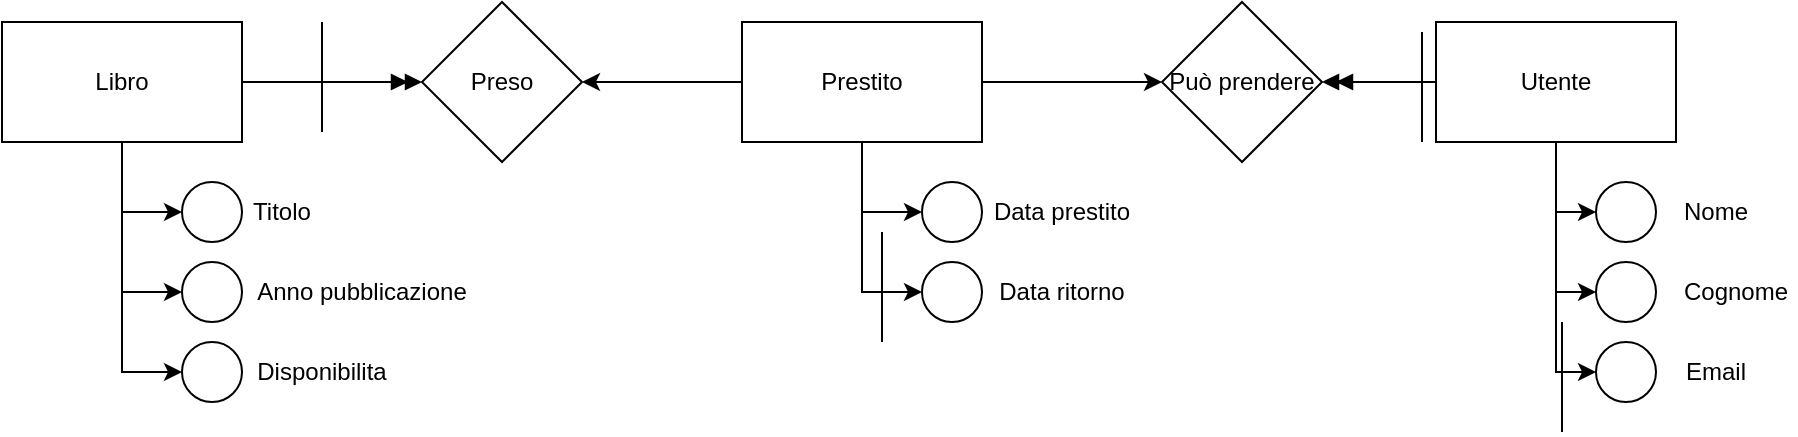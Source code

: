 <mxfile version="23.1.5" type="device">
  <diagram name="Pagina-1" id="lwQXwPUkHgRn11qqD6Tu">
    <mxGraphModel dx="1035" dy="626" grid="1" gridSize="10" guides="1" tooltips="1" connect="1" arrows="1" fold="1" page="1" pageScale="1" pageWidth="827" pageHeight="1169" math="0" shadow="0">
      <root>
        <mxCell id="0" />
        <mxCell id="1" parent="0" />
        <mxCell id="JQizXquvwRR9FBAccU-V-22" style="edgeStyle=orthogonalEdgeStyle;rounded=0;orthogonalLoop=1;jettySize=auto;html=1;entryX=0;entryY=0.5;entryDx=0;entryDy=0;" edge="1" parent="1" source="JQizXquvwRR9FBAccU-V-1" target="JQizXquvwRR9FBAccU-V-4">
          <mxGeometry relative="1" as="geometry" />
        </mxCell>
        <mxCell id="JQizXquvwRR9FBAccU-V-23" style="edgeStyle=orthogonalEdgeStyle;rounded=0;orthogonalLoop=1;jettySize=auto;html=1;entryX=0;entryY=0.5;entryDx=0;entryDy=0;" edge="1" parent="1" source="JQizXquvwRR9FBAccU-V-1" target="JQizXquvwRR9FBAccU-V-5">
          <mxGeometry relative="1" as="geometry" />
        </mxCell>
        <mxCell id="JQizXquvwRR9FBAccU-V-24" style="edgeStyle=orthogonalEdgeStyle;rounded=0;orthogonalLoop=1;jettySize=auto;html=1;entryX=0;entryY=0.5;entryDx=0;entryDy=0;" edge="1" parent="1" source="JQizXquvwRR9FBAccU-V-1" target="JQizXquvwRR9FBAccU-V-6">
          <mxGeometry relative="1" as="geometry" />
        </mxCell>
        <mxCell id="JQizXquvwRR9FBAccU-V-38" style="edgeStyle=orthogonalEdgeStyle;rounded=0;orthogonalLoop=1;jettySize=auto;html=1;entryX=0;entryY=0.5;entryDx=0;entryDy=0;endArrow=doubleBlock;endFill=1;" edge="1" parent="1" source="JQizXquvwRR9FBAccU-V-1" target="JQizXquvwRR9FBAccU-V-30">
          <mxGeometry relative="1" as="geometry" />
        </mxCell>
        <mxCell id="JQizXquvwRR9FBAccU-V-1" value="Libro" style="rounded=0;whiteSpace=wrap;html=1;" vertex="1" parent="1">
          <mxGeometry x="110" y="220" width="120" height="60" as="geometry" />
        </mxCell>
        <mxCell id="JQizXquvwRR9FBAccU-V-25" style="edgeStyle=orthogonalEdgeStyle;rounded=0;orthogonalLoop=1;jettySize=auto;html=1;entryX=0;entryY=0.5;entryDx=0;entryDy=0;" edge="1" parent="1" source="JQizXquvwRR9FBAccU-V-2" target="JQizXquvwRR9FBAccU-V-11">
          <mxGeometry relative="1" as="geometry" />
        </mxCell>
        <mxCell id="JQizXquvwRR9FBAccU-V-26" style="edgeStyle=orthogonalEdgeStyle;rounded=0;orthogonalLoop=1;jettySize=auto;html=1;entryX=0;entryY=0.5;entryDx=0;entryDy=0;" edge="1" parent="1" source="JQizXquvwRR9FBAccU-V-2" target="JQizXquvwRR9FBAccU-V-12">
          <mxGeometry relative="1" as="geometry" />
        </mxCell>
        <mxCell id="JQizXquvwRR9FBAccU-V-27" style="edgeStyle=orthogonalEdgeStyle;rounded=0;orthogonalLoop=1;jettySize=auto;html=1;entryX=0;entryY=0.5;entryDx=0;entryDy=0;" edge="1" parent="1" source="JQizXquvwRR9FBAccU-V-2" target="JQizXquvwRR9FBAccU-V-13">
          <mxGeometry relative="1" as="geometry" />
        </mxCell>
        <mxCell id="JQizXquvwRR9FBAccU-V-32" style="edgeStyle=orthogonalEdgeStyle;rounded=0;orthogonalLoop=1;jettySize=auto;html=1;entryX=1;entryY=0.5;entryDx=0;entryDy=0;endArrow=doubleBlock;endFill=1;" edge="1" parent="1" source="JQizXquvwRR9FBAccU-V-2" target="JQizXquvwRR9FBAccU-V-31">
          <mxGeometry relative="1" as="geometry" />
        </mxCell>
        <mxCell id="JQizXquvwRR9FBAccU-V-2" value="Utente" style="rounded=0;whiteSpace=wrap;html=1;" vertex="1" parent="1">
          <mxGeometry x="827" y="220" width="120" height="60" as="geometry" />
        </mxCell>
        <mxCell id="JQizXquvwRR9FBAccU-V-28" style="edgeStyle=orthogonalEdgeStyle;rounded=0;orthogonalLoop=1;jettySize=auto;html=1;entryX=0;entryY=0.5;entryDx=0;entryDy=0;" edge="1" parent="1" source="JQizXquvwRR9FBAccU-V-3" target="JQizXquvwRR9FBAccU-V-17">
          <mxGeometry relative="1" as="geometry" />
        </mxCell>
        <mxCell id="JQizXquvwRR9FBAccU-V-29" style="edgeStyle=orthogonalEdgeStyle;rounded=0;orthogonalLoop=1;jettySize=auto;html=1;entryX=0;entryY=0.5;entryDx=0;entryDy=0;" edge="1" parent="1" source="JQizXquvwRR9FBAccU-V-3" target="JQizXquvwRR9FBAccU-V-18">
          <mxGeometry relative="1" as="geometry" />
        </mxCell>
        <mxCell id="JQizXquvwRR9FBAccU-V-33" style="edgeStyle=orthogonalEdgeStyle;rounded=0;orthogonalLoop=1;jettySize=auto;html=1;entryX=0;entryY=0.5;entryDx=0;entryDy=0;" edge="1" parent="1" source="JQizXquvwRR9FBAccU-V-3" target="JQizXquvwRR9FBAccU-V-31">
          <mxGeometry relative="1" as="geometry" />
        </mxCell>
        <mxCell id="JQizXquvwRR9FBAccU-V-39" style="edgeStyle=orthogonalEdgeStyle;rounded=0;orthogonalLoop=1;jettySize=auto;html=1;entryX=1;entryY=0.5;entryDx=0;entryDy=0;" edge="1" parent="1" source="JQizXquvwRR9FBAccU-V-3" target="JQizXquvwRR9FBAccU-V-30">
          <mxGeometry relative="1" as="geometry" />
        </mxCell>
        <mxCell id="JQizXquvwRR9FBAccU-V-3" value="Prestito" style="rounded=0;whiteSpace=wrap;html=1;" vertex="1" parent="1">
          <mxGeometry x="480" y="220" width="120" height="60" as="geometry" />
        </mxCell>
        <mxCell id="JQizXquvwRR9FBAccU-V-4" value="" style="ellipse;whiteSpace=wrap;html=1;aspect=fixed;" vertex="1" parent="1">
          <mxGeometry x="200" y="300" width="30" height="30" as="geometry" />
        </mxCell>
        <mxCell id="JQizXquvwRR9FBAccU-V-5" value="" style="ellipse;whiteSpace=wrap;html=1;aspect=fixed;" vertex="1" parent="1">
          <mxGeometry x="200" y="340" width="30" height="30" as="geometry" />
        </mxCell>
        <mxCell id="JQizXquvwRR9FBAccU-V-6" value="" style="ellipse;whiteSpace=wrap;html=1;aspect=fixed;" vertex="1" parent="1">
          <mxGeometry x="200" y="380" width="30" height="30" as="geometry" />
        </mxCell>
        <mxCell id="JQizXquvwRR9FBAccU-V-8" value="Titolo" style="text;html=1;align=center;verticalAlign=middle;whiteSpace=wrap;rounded=0;" vertex="1" parent="1">
          <mxGeometry x="220" y="300" width="60" height="30" as="geometry" />
        </mxCell>
        <mxCell id="JQizXquvwRR9FBAccU-V-9" value="Anno pubblicazione" style="text;html=1;align=center;verticalAlign=middle;whiteSpace=wrap;rounded=0;" vertex="1" parent="1">
          <mxGeometry x="230" y="340" width="120" height="30" as="geometry" />
        </mxCell>
        <mxCell id="JQizXquvwRR9FBAccU-V-10" value="Disponibilita" style="text;html=1;align=center;verticalAlign=middle;whiteSpace=wrap;rounded=0;" vertex="1" parent="1">
          <mxGeometry x="210" y="380" width="120" height="30" as="geometry" />
        </mxCell>
        <mxCell id="JQizXquvwRR9FBAccU-V-11" value="" style="ellipse;whiteSpace=wrap;html=1;aspect=fixed;" vertex="1" parent="1">
          <mxGeometry x="907" y="300" width="30" height="30" as="geometry" />
        </mxCell>
        <mxCell id="JQizXquvwRR9FBAccU-V-12" value="" style="ellipse;whiteSpace=wrap;html=1;aspect=fixed;" vertex="1" parent="1">
          <mxGeometry x="907" y="340" width="30" height="30" as="geometry" />
        </mxCell>
        <mxCell id="JQizXquvwRR9FBAccU-V-13" value="" style="ellipse;whiteSpace=wrap;html=1;aspect=fixed;" vertex="1" parent="1">
          <mxGeometry x="907" y="380" width="30" height="30" as="geometry" />
        </mxCell>
        <mxCell id="JQizXquvwRR9FBAccU-V-14" value="Nome" style="text;html=1;align=center;verticalAlign=middle;whiteSpace=wrap;rounded=0;" vertex="1" parent="1">
          <mxGeometry x="937" y="300" width="60" height="30" as="geometry" />
        </mxCell>
        <mxCell id="JQizXquvwRR9FBAccU-V-15" value="Cognome" style="text;html=1;align=center;verticalAlign=middle;whiteSpace=wrap;rounded=0;" vertex="1" parent="1">
          <mxGeometry x="947" y="340" width="60" height="30" as="geometry" />
        </mxCell>
        <mxCell id="JQizXquvwRR9FBAccU-V-16" value="Email" style="text;html=1;align=center;verticalAlign=middle;whiteSpace=wrap;rounded=0;" vertex="1" parent="1">
          <mxGeometry x="937" y="380" width="60" height="30" as="geometry" />
        </mxCell>
        <mxCell id="JQizXquvwRR9FBAccU-V-17" value="" style="ellipse;whiteSpace=wrap;html=1;aspect=fixed;" vertex="1" parent="1">
          <mxGeometry x="570" y="300" width="30" height="30" as="geometry" />
        </mxCell>
        <mxCell id="JQizXquvwRR9FBAccU-V-18" value="" style="ellipse;whiteSpace=wrap;html=1;aspect=fixed;" vertex="1" parent="1">
          <mxGeometry x="570" y="340" width="30" height="30" as="geometry" />
        </mxCell>
        <mxCell id="JQizXquvwRR9FBAccU-V-20" value="Data prestito" style="text;html=1;align=center;verticalAlign=middle;whiteSpace=wrap;rounded=0;" vertex="1" parent="1">
          <mxGeometry x="600" y="300" width="80" height="30" as="geometry" />
        </mxCell>
        <mxCell id="JQizXquvwRR9FBAccU-V-21" value="Data ritorno" style="text;html=1;align=center;verticalAlign=middle;whiteSpace=wrap;rounded=0;" vertex="1" parent="1">
          <mxGeometry x="600" y="340" width="80" height="30" as="geometry" />
        </mxCell>
        <mxCell id="JQizXquvwRR9FBAccU-V-30" value="Preso" style="rhombus;whiteSpace=wrap;html=1;" vertex="1" parent="1">
          <mxGeometry x="320" y="210" width="80" height="80" as="geometry" />
        </mxCell>
        <mxCell id="JQizXquvwRR9FBAccU-V-31" value="Può prendere" style="rhombus;whiteSpace=wrap;html=1;" vertex="1" parent="1">
          <mxGeometry x="690" y="210" width="80" height="80" as="geometry" />
        </mxCell>
        <mxCell id="JQizXquvwRR9FBAccU-V-37" value="" style="endArrow=none;html=1;rounded=0;" edge="1" parent="1">
          <mxGeometry width="50" height="50" relative="1" as="geometry">
            <mxPoint x="820" y="280" as="sourcePoint" />
            <mxPoint x="820" y="225" as="targetPoint" />
          </mxGeometry>
        </mxCell>
        <mxCell id="JQizXquvwRR9FBAccU-V-40" value="" style="endArrow=none;html=1;rounded=0;" edge="1" parent="1">
          <mxGeometry width="50" height="50" relative="1" as="geometry">
            <mxPoint x="270" y="275" as="sourcePoint" />
            <mxPoint x="270" y="220" as="targetPoint" />
          </mxGeometry>
        </mxCell>
        <mxCell id="JQizXquvwRR9FBAccU-V-41" value="" style="endArrow=none;html=1;rounded=0;" edge="1" parent="1">
          <mxGeometry width="50" height="50" relative="1" as="geometry">
            <mxPoint x="890" y="425" as="sourcePoint" />
            <mxPoint x="890" y="370" as="targetPoint" />
          </mxGeometry>
        </mxCell>
        <mxCell id="JQizXquvwRR9FBAccU-V-42" value="" style="endArrow=none;html=1;rounded=0;" edge="1" parent="1">
          <mxGeometry width="50" height="50" relative="1" as="geometry">
            <mxPoint x="550" y="380" as="sourcePoint" />
            <mxPoint x="550" y="325" as="targetPoint" />
          </mxGeometry>
        </mxCell>
      </root>
    </mxGraphModel>
  </diagram>
</mxfile>
